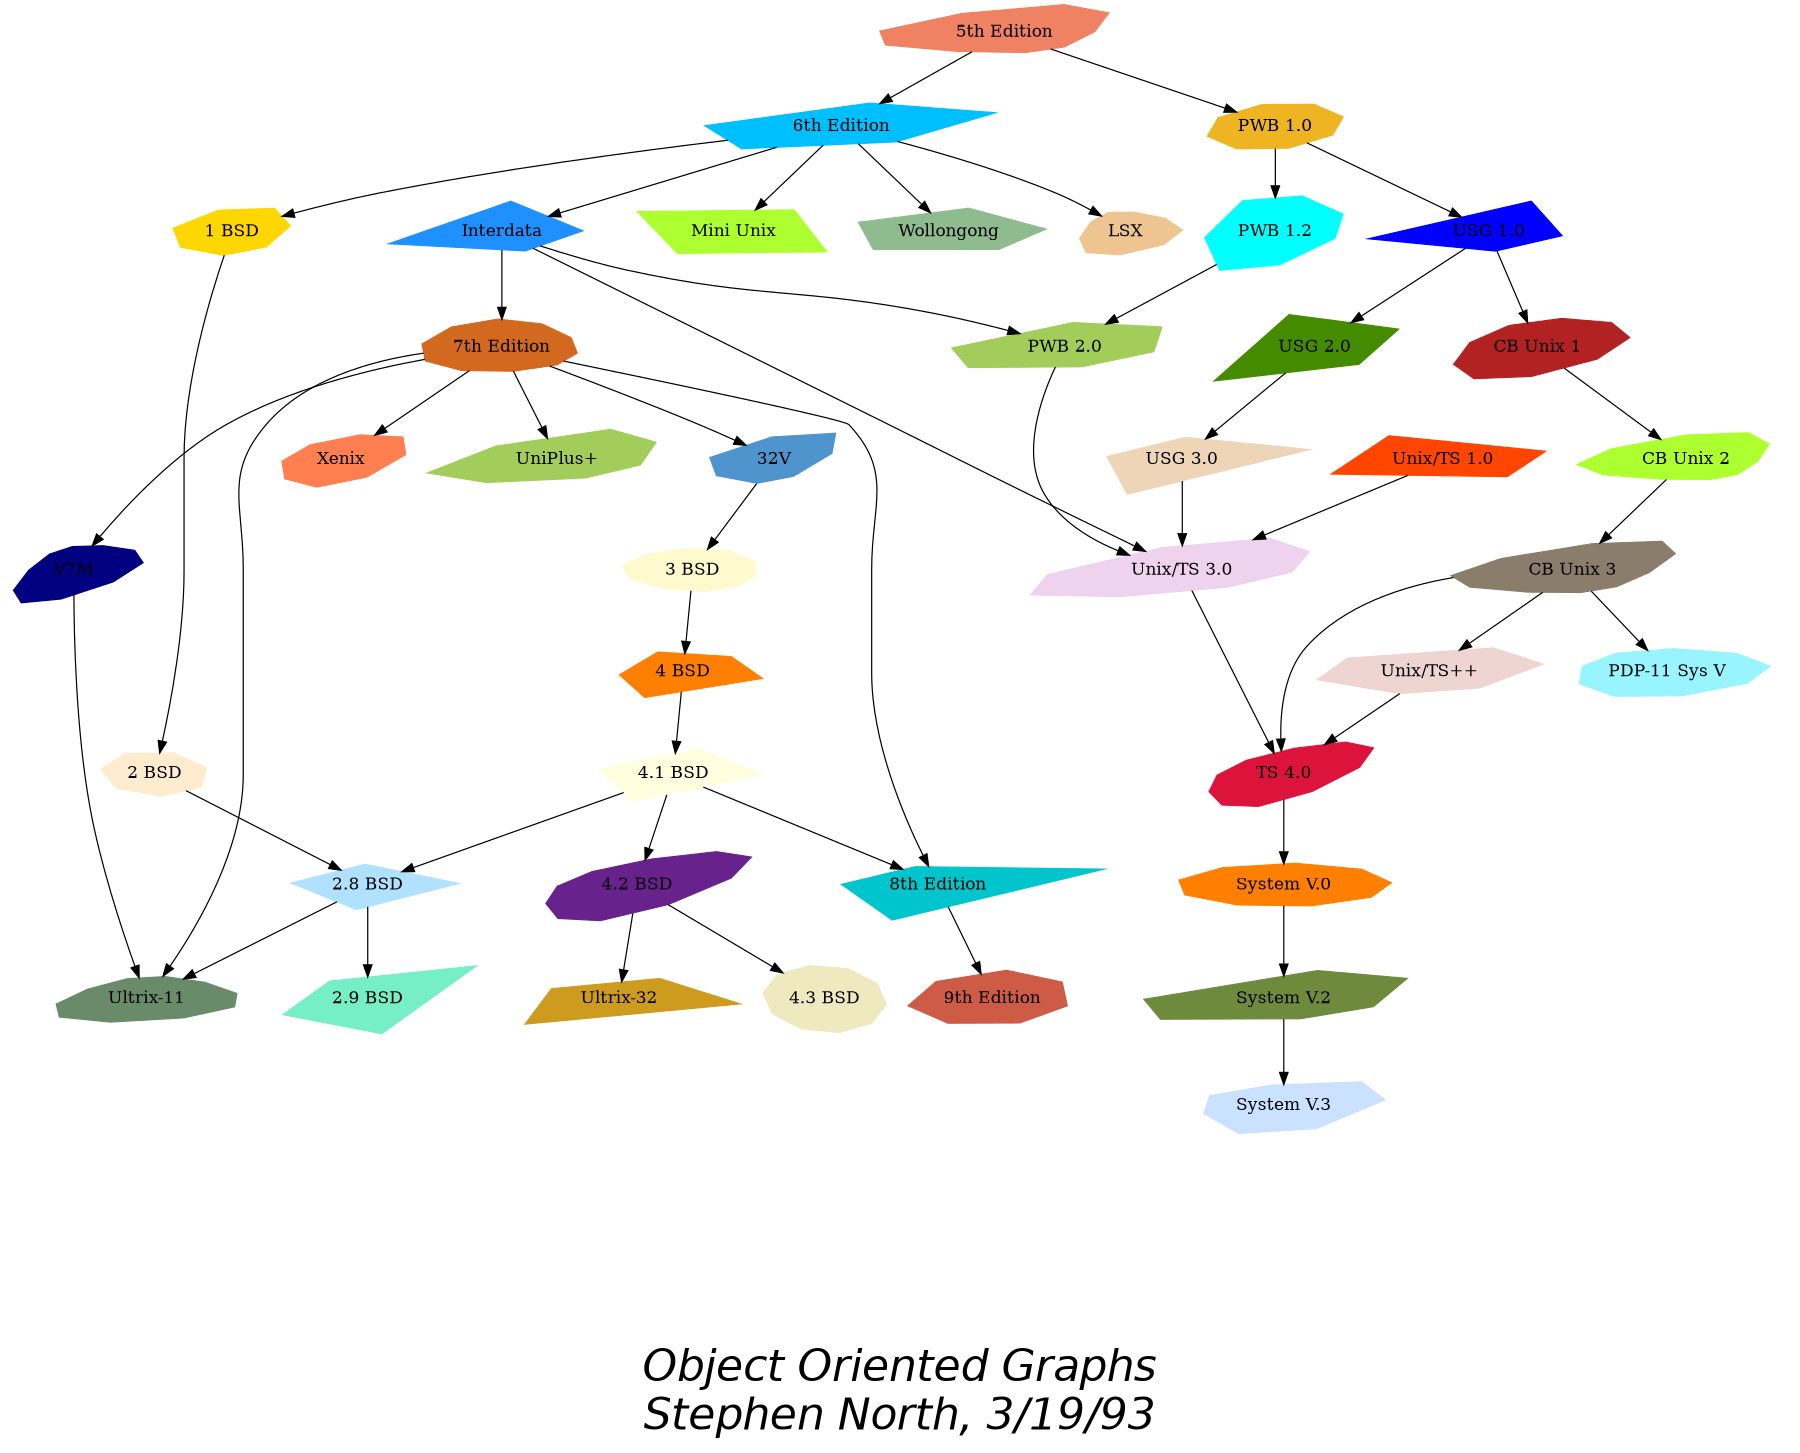 digraph "unix" {
  graph [
    fontname = "Helvetica-Oblique",
    fontsize = 36,
    label = "\n\n\n\nObject Oriented Graphs\nStephen North, 3/19/93",
    size = "12,12",
    bgcolor = transparent
  ];
  node [  shape = polygon,
    sides = 4,
    distortion = "0.0",
    orientation = "0.0",
    skew = "0.0",
    color = white,
    style = filled ];
  "5th Edition" [sides=9, distortion="0.936354", orientation=28, skew="-0.126818", color=salmon2];
  "6th Edition" [sides=5, distortion="0.238792", orientation=11, skew="0.995935", color=deepskyblue];
  "PWB 1.0" [sides=8, distortion="0.019636", orientation=79, skew="-0.440424", color=goldenrod2];
  LSX [sides=9, distortion="-0.698271", orientation=22, skew="-0.195492", color=burlywood2];
  "1 BSD" [sides=7, distortion="0.265084", orientation=26, skew="0.403659", color=gold1];
  "Mini Unix" [distortion="0.039386", orientation=2, skew="-0.461120", color=greenyellow];
  Wollongong [sides=5, distortion="0.228564", orientation=63, skew="-0.062846", color=darkseagreen];
  Interdata [distortion="0.624013", orientation=56, skew="0.101396", color=dodgerblue1];
  "Unix/TS 3.0" [sides=8, distortion="0.731383", orientation=43, skew="-0.824612", color=thistle2];
  "PWB 2.0" [sides=6, distortion="0.592100", orientation=34, skew="-0.719269", color=darkolivegreen3];
  "7th Edition" [sides=10, distortion="0.298417", orientation=65, skew="0.310367", color=chocolate];
  "8th Edition" [distortion="-0.997093", orientation=50, skew="-0.061117", color=turquoise3];
  "32V" [sides=7, distortion="0.878516", orientation=19, skew="0.592905", color=steelblue3];
  V7M [sides=10, distortion="-0.960249", orientation=32, skew="0.460424", color=navy];
  "Ultrix-11" [sides=10, distortion="-0.633186", orientation=10, skew="0.333125", color=darkseagreen4];
  Xenix [sides=8, distortion="-0.337997", orientation=52, skew="-0.760726", color=coral];
  "UniPlus+" [sides=7, distortion="0.788483", orientation=39, skew="-0.526284", color=darkolivegreen3];
  "9th Edition" [sides=7, distortion="0.138690", orientation=55, skew="0.554049", color=coral3];
  "2 BSD" [sides=7, distortion="-0.010661", orientation=84, skew="0.179249", color=blanchedalmond];
  "2.8 BSD" [distortion="-0.239422", orientation=44, skew="0.053841", color=lightskyblue1];
  "2.9 BSD" [distortion="-0.843381", orientation=70, skew="-0.601395", color=aquamarine2];
  "3 BSD" [sides=10, distortion="0.251820", orientation=18, skew="-0.530618", color=lemonchiffon];
  "4 BSD" [sides=5, distortion="-0.772300", orientation=24, skew="-0.028475", color=darkorange1];
  "4.1 BSD" [distortion="-0.226170", orientation=38, skew="0.504053", color=lightyellow1];
  "4.2 BSD" [sides=10, distortion="-0.807349", orientation=50, skew="-0.908842", color=darkorchid4];
  "4.3 BSD" [sides=10, distortion="-0.030619", orientation=76, skew="0.985021", color=lemonchiffon2];
  "Ultrix-32" [distortion="-0.644209", orientation=21, skew="0.307836", color=goldenrod3];
  "PWB 1.2" [sides=7, distortion="0.640971", orientation=84, skew="-0.768455", color=cyan];
  "USG 1.0" [distortion="0.758942", orientation=42, skew="0.039886", color=blue];
  "CB Unix 1" [sides=9, distortion="-0.348692", orientation=42, skew="0.767058", color=firebrick];
  "USG 2.0" [distortion="0.748625", orientation=74, skew="-0.647656", color=chartreuse4];
  "CB Unix 2" [sides=10, distortion="0.851818", orientation=32, skew="-0.020120", color=greenyellow];
  "CB Unix 3" [sides=10, distortion="0.992237", orientation=29, skew="0.256102", color=bisque4];
  "Unix/TS++" [sides=6, distortion="0.545461", orientation=16, skew="0.313589", color=mistyrose2];
  "PDP-11 Sys V" [sides=9, distortion="-0.267769", orientation=40, skew="0.271226", color=cadetblue1];
  "USG 3.0" [distortion="-0.848455", orientation=44, skew="0.267152", color=bisque2];
  "Unix/TS 1.0" [distortion="0.305594", orientation=75, skew="0.070516", color=orangered];
  "TS 4.0" [sides=10, distortion="-0.641701", orientation=50, skew="-0.952502", color=crimson];
  "System V.0" [sides=9, distortion="0.021556", orientation=26, skew="-0.729938", color=darkorange1];
  "System V.2" [sides=6, distortion="0.985153", orientation=33, skew="-0.399752", color=darkolivegreen4];
  "System V.3" [sides=7, distortion="-0.687574", orientation=58, skew="-0.180116", color=lightsteelblue1];
  "5th Edition" -> "6th Edition";
  "5th Edition" -> "PWB 1.0";
  "6th Edition" -> LSX;
  "6th Edition" -> "1 BSD";
  "6th Edition" -> "Mini Unix";
  "6th Edition" -> Wollongong;
  "6th Edition" -> Interdata;
  Interdata -> "Unix/TS 3.0";
  Interdata -> "PWB 2.0";
  Interdata -> "7th Edition";
  "7th Edition" -> "8th Edition";
  "7th Edition" -> "32V";
  "7th Edition" -> V7M;
  "7th Edition" -> "Ultrix-11";
  "7th Edition" -> Xenix;
  "7th Edition" -> "UniPlus+";
  V7M -> "Ultrix-11";
  "8th Edition" -> "9th Edition";
  "1 BSD" -> "2 BSD";
  "2 BSD" -> "2.8 BSD";
  "2.8 BSD" -> "Ultrix-11";
  "2.8 BSD" -> "2.9 BSD";
  "32V" -> "3 BSD";
  "3 BSD" -> "4 BSD";
  "4 BSD" -> "4.1 BSD";
  "4.1 BSD" -> "4.2 BSD";
  "4.1 BSD" -> "2.8 BSD";
  "4.1 BSD" -> "8th Edition";
  "4.2 BSD" -> "4.3 BSD";
  "4.2 BSD" -> "Ultrix-32";
  "PWB 1.0" -> "PWB 1.2";
  "PWB 1.0" -> "USG 1.0";
  "PWB 1.2" -> "PWB 2.0";
  "USG 1.0" -> "CB Unix 1";
  "USG 1.0" -> "USG 2.0";
  "CB Unix 1" -> "CB Unix 2";
  "CB Unix 2" -> "CB Unix 3";
  "CB Unix 3" -> "Unix/TS++";
  "CB Unix 3" -> "PDP-11 Sys V";
  "USG 2.0" -> "USG 3.0";
  "USG 3.0" -> "Unix/TS 3.0";
  "PWB 2.0" -> "Unix/TS 3.0";
  "Unix/TS 1.0" -> "Unix/TS 3.0";
  "Unix/TS 3.0" -> "TS 4.0";
  "Unix/TS++" -> "TS 4.0";
  "CB Unix 3" -> "TS 4.0";
  "TS 4.0" -> "System V.0";
  "System V.0" -> "System V.2";
  "System V.2" -> "System V.3";
}
